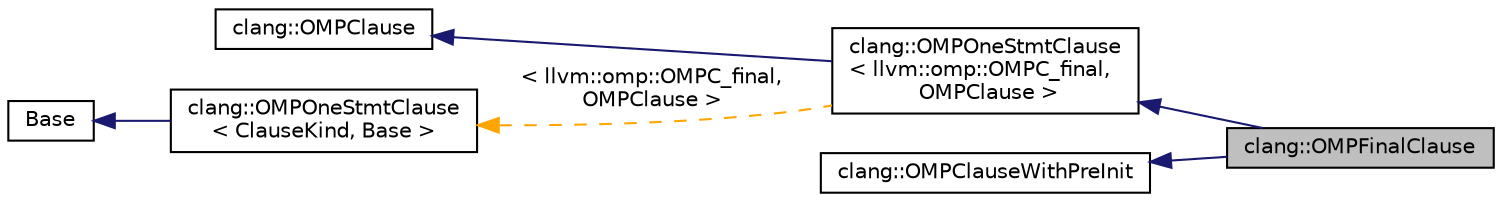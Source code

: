 digraph "clang::OMPFinalClause"
{
 // LATEX_PDF_SIZE
  bgcolor="transparent";
  edge [fontname="Helvetica",fontsize="10",labelfontname="Helvetica",labelfontsize="10"];
  node [fontname="Helvetica",fontsize="10",shape=record];
  rankdir="LR";
  Node1 [label="clang::OMPFinalClause",height=0.2,width=0.4,color="black", fillcolor="grey75", style="filled", fontcolor="black",tooltip="This represents 'final' clause in the '#pragma omp ...' directive."];
  Node2 -> Node1 [dir="back",color="midnightblue",fontsize="10",style="solid",fontname="Helvetica"];
  Node2 [label="clang::OMPOneStmtClause\l\< llvm::omp::OMPC_final,\l OMPClause \>",height=0.2,width=0.4,color="black",URL="$classclang_1_1OMPOneStmtClause.html",tooltip=" "];
  Node3 -> Node2 [dir="back",color="midnightblue",fontsize="10",style="solid",fontname="Helvetica"];
  Node3 [label="clang::OMPClause",height=0.2,width=0.4,color="black",URL="$classclang_1_1OMPClause.html",tooltip="This is a basic class for representing single OpenMP clause."];
  Node4 -> Node2 [dir="back",color="orange",fontsize="10",style="dashed",label=" \< llvm::omp::OMPC_final,\l OMPClause \>" ,fontname="Helvetica"];
  Node4 [label="clang::OMPOneStmtClause\l\< ClauseKind, Base \>",height=0.2,width=0.4,color="black",URL="$classclang_1_1OMPOneStmtClause.html",tooltip=" "];
  Node5 -> Node4 [dir="back",color="midnightblue",fontsize="10",style="solid",fontname="Helvetica"];
  Node5 [label="Base",height=0.2,width=0.4,color="black",URL="$classBase.html",tooltip=" "];
  Node6 -> Node1 [dir="back",color="midnightblue",fontsize="10",style="solid",fontname="Helvetica"];
  Node6 [label="clang::OMPClauseWithPreInit",height=0.2,width=0.4,color="black",URL="$classclang_1_1OMPClauseWithPreInit.html",tooltip="Class that handles pre-initialization statement for some clauses, like 'shedule', 'firstprivate' etc."];
}

